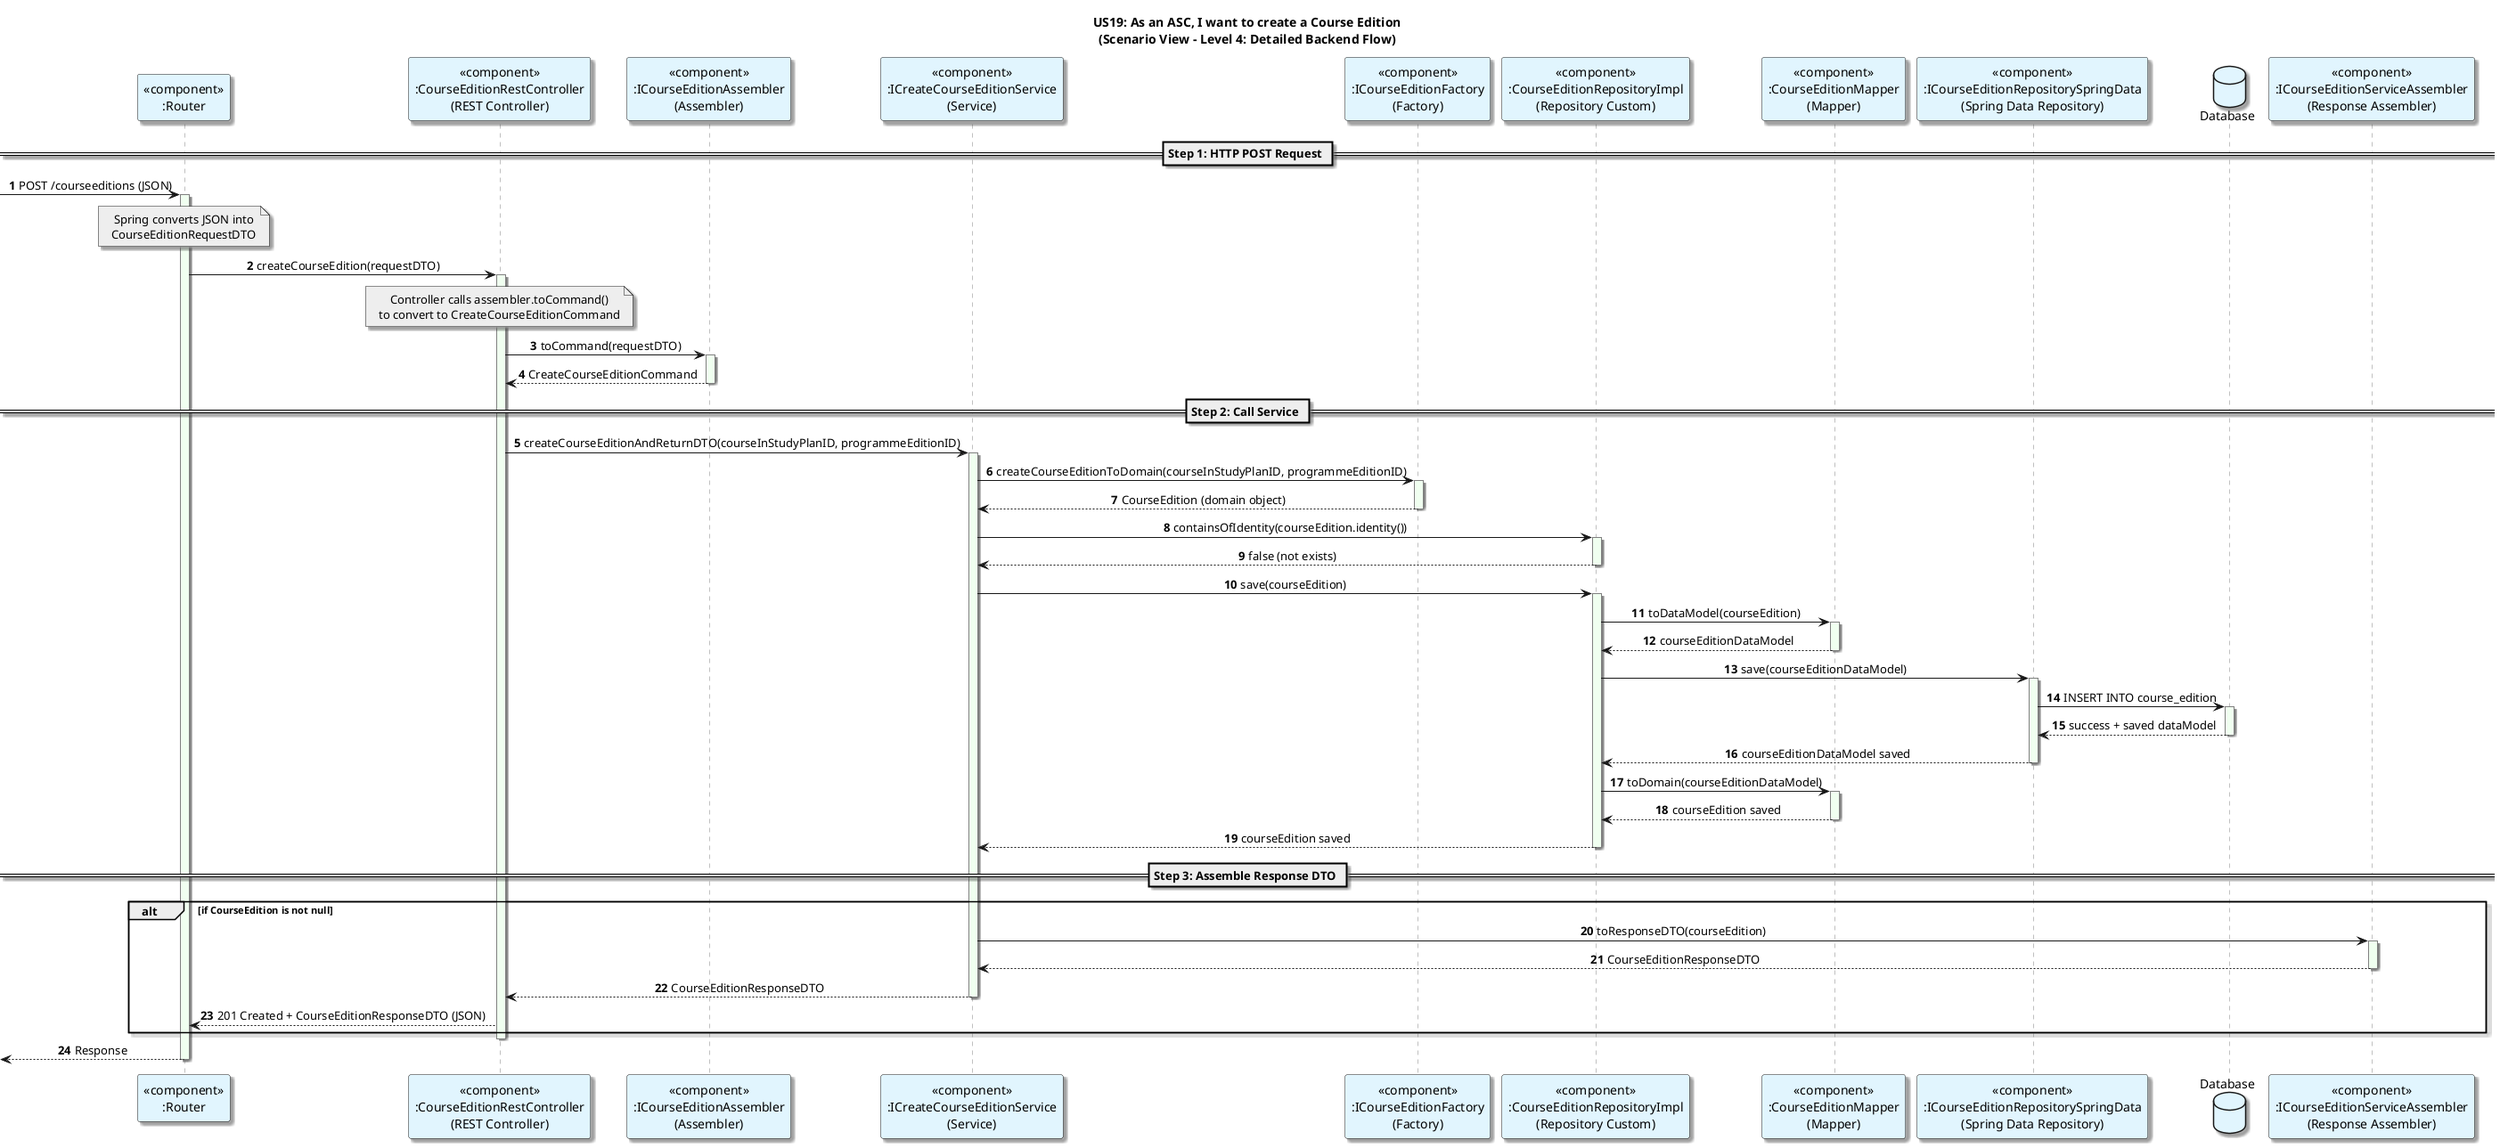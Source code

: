 @startuml
title US19: As an ASC, I want to create a Course Edition\n(Scenario View - Level 4: Detailed Backend Flow)

autonumber

skinparam {
  ActivityPadding 2
  ActivityMargin 2
  BoxPadding 2
}
skinparam sequence {
    LifeLineBorderColor Grey
    LifeLineBackgroundColor HoneyDew
}
skinparam defaultTextAlignment center
skinparam shadowing true

participant "<<component>>\n:Router" as Router #E1F5FE
participant "<<component>>\n:CourseEditionRestController\n(REST Controller)" as Controller #E1F5FE
participant "<<component>>\n:ICourseEditionAssembler\n(Assembler)" as Assembler #E1F5FE
participant "<<component>>\n:ICreateCourseEditionService\n(Service)" as Service #E1F5FE
participant "<<component>>\n:ICourseEditionFactory\n(Factory)" as Factory #E1F5FE
participant "<<component>>\n:CourseEditionRepositoryImpl\n(Repository Custom)" as RepositoryImpl #E1F5FE
participant "<<component>>\n:CourseEditionMapper\n(Mapper)" as Mapper #E1F5FE
participant "<<component>>\n:ICourseEditionRepositorySpringData\n(Spring Data Repository)" as RepositorySpringData #E1F5FE
database "Database" as DB #E1F5FE
participant "<<component>>\n:ICourseEditionServiceAssembler\n(Response Assembler)" as SAssembler #E1F5FE

== Step 1: HTTP POST Request ==

-> Router: POST /courseeditions (JSON)
activate Router
note over Router #EEEEEE
Spring converts JSON into
CourseEditionRequestDTO
end note
Router -> Controller: createCourseEdition(requestDTO)
activate Controller

note over Controller #EEEEEE
Controller calls assembler.toCommand()
to convert to CreateCourseEditionCommand
end note

Controller -> Assembler: toCommand(requestDTO)
activate Assembler
Assembler --> Controller: CreateCourseEditionCommand
deactivate Assembler


== Step 2: Call Service ==

Controller -> Service: createCourseEditionAndReturnDTO(courseInStudyPlanID, programmeEditionID)
activate Service

Service -> Factory: createCourseEditionToDomain(courseInStudyPlanID, programmeEditionID)
activate Factory

Factory --> Service: CourseEdition (domain object)
deactivate Factory

Service -> RepositoryImpl: containsOfIdentity(courseEdition.identity())
activate RepositoryImpl
RepositoryImpl --> Service: false (not exists)
deactivate RepositoryImpl

Service -> RepositoryImpl: save(courseEdition)
activate RepositoryImpl

RepositoryImpl -> Mapper: toDataModel(courseEdition)
activate Mapper
Mapper --> RepositoryImpl: courseEditionDataModel
deactivate Mapper

RepositoryImpl -> RepositorySpringData: save(courseEditionDataModel)
activate RepositorySpringData
RepositorySpringData -> DB: INSERT INTO course_edition
activate DB
DB --> RepositorySpringData: success + saved dataModel
deactivate DB
RepositorySpringData --> RepositoryImpl: courseEditionDataModel saved
deactivate RepositorySpringData

RepositoryImpl -> Mapper: toDomain(courseEditionDataModel)
activate Mapper
Mapper --> RepositoryImpl: courseEdition saved
deactivate Mapper

RepositoryImpl --> Service: courseEdition saved
deactivate RepositoryImpl


== Step 3: Assemble Response DTO ==

alt if CourseEdition is not null
    Service -> SAssembler: toResponseDTO(courseEdition)
    activate SAssembler
    SAssembler --> Service: CourseEditionResponseDTO
    deactivate SAssembler
    Service --> Controller: CourseEditionResponseDTO
    deactivate Service
    Controller --> Router: 201 Created + CourseEditionResponseDTO (JSON)
end

deactivate Controller

<-- Router: Response
deactivate Router

@enduml
